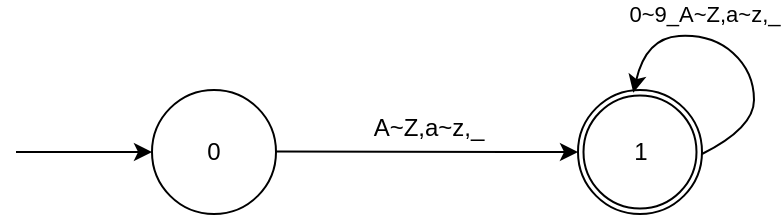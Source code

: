 <mxfile version="20.8.20" type="github">
  <diagram id="Ubsr9lHaoQ69G1aPTO2z" name="第 1 页">
    <mxGraphModel dx="535" dy="282" grid="0" gridSize="10" guides="1" tooltips="1" connect="1" arrows="1" fold="1" page="1" pageScale="1" pageWidth="827" pageHeight="1169" math="0" shadow="0">
      <root>
        <mxCell id="0" />
        <mxCell id="1" parent="0" />
        <mxCell id="lbuAhQZjSYJl1B-L84J3-1" value="0" style="ellipse;whiteSpace=wrap;html=1;aspect=fixed;" vertex="1" parent="1">
          <mxGeometry x="139" y="193" width="62" height="62" as="geometry" />
        </mxCell>
        <mxCell id="lbuAhQZjSYJl1B-L84J3-2" value="1" style="ellipse;whiteSpace=wrap;html=1;aspect=fixed;" vertex="1" parent="1">
          <mxGeometry x="352" y="193" width="62" height="62" as="geometry" />
        </mxCell>
        <mxCell id="lbuAhQZjSYJl1B-L84J3-3" value="" style="endArrow=classic;html=1;rounded=0;" edge="1" parent="1">
          <mxGeometry width="50" height="50" relative="1" as="geometry">
            <mxPoint x="71" y="224" as="sourcePoint" />
            <mxPoint x="139" y="224" as="targetPoint" />
          </mxGeometry>
        </mxCell>
        <mxCell id="lbuAhQZjSYJl1B-L84J3-4" value="" style="endArrow=classic;html=1;rounded=0;entryX=0;entryY=0.5;entryDx=0;entryDy=0;" edge="1" parent="1" target="lbuAhQZjSYJl1B-L84J3-2">
          <mxGeometry width="50" height="50" relative="1" as="geometry">
            <mxPoint x="201" y="223.76" as="sourcePoint" />
            <mxPoint x="269" y="223.76" as="targetPoint" />
          </mxGeometry>
        </mxCell>
        <mxCell id="lbuAhQZjSYJl1B-L84J3-5" value="A~Z,a~z,_" style="text;html=1;align=center;verticalAlign=middle;resizable=0;points=[];autosize=1;strokeColor=none;fillColor=none;" vertex="1" parent="1">
          <mxGeometry x="240" y="199" width="73" height="26" as="geometry" />
        </mxCell>
        <mxCell id="lbuAhQZjSYJl1B-L84J3-6" value="" style="curved=1;endArrow=classic;html=1;rounded=0;entryX=0.446;entryY=0.022;entryDx=0;entryDy=0;entryPerimeter=0;" edge="1" parent="1" target="lbuAhQZjSYJl1B-L84J3-2">
          <mxGeometry width="50" height="50" relative="1" as="geometry">
            <mxPoint x="414" y="225" as="sourcePoint" />
            <mxPoint x="464" y="175" as="targetPoint" />
            <Array as="points">
              <mxPoint x="440" y="212" />
              <mxPoint x="440" y="184" />
              <mxPoint x="419" y="165" />
              <mxPoint x="386" y="167" />
            </Array>
          </mxGeometry>
        </mxCell>
        <mxCell id="lbuAhQZjSYJl1B-L84J3-7" value="0~9_A~Z,a~z,_" style="edgeLabel;html=1;align=center;verticalAlign=middle;resizable=0;points=[];" vertex="1" connectable="0" parent="lbuAhQZjSYJl1B-L84J3-6">
          <mxGeometry x="0.323" y="-2" relative="1" as="geometry">
            <mxPoint x="7" y="-9" as="offset" />
          </mxGeometry>
        </mxCell>
        <mxCell id="lbuAhQZjSYJl1B-L84J3-8" value="1" style="ellipse;whiteSpace=wrap;html=1;aspect=fixed;" vertex="1" parent="1">
          <mxGeometry x="354.75" y="195.75" width="56.5" height="56.5" as="geometry" />
        </mxCell>
      </root>
    </mxGraphModel>
  </diagram>
</mxfile>
